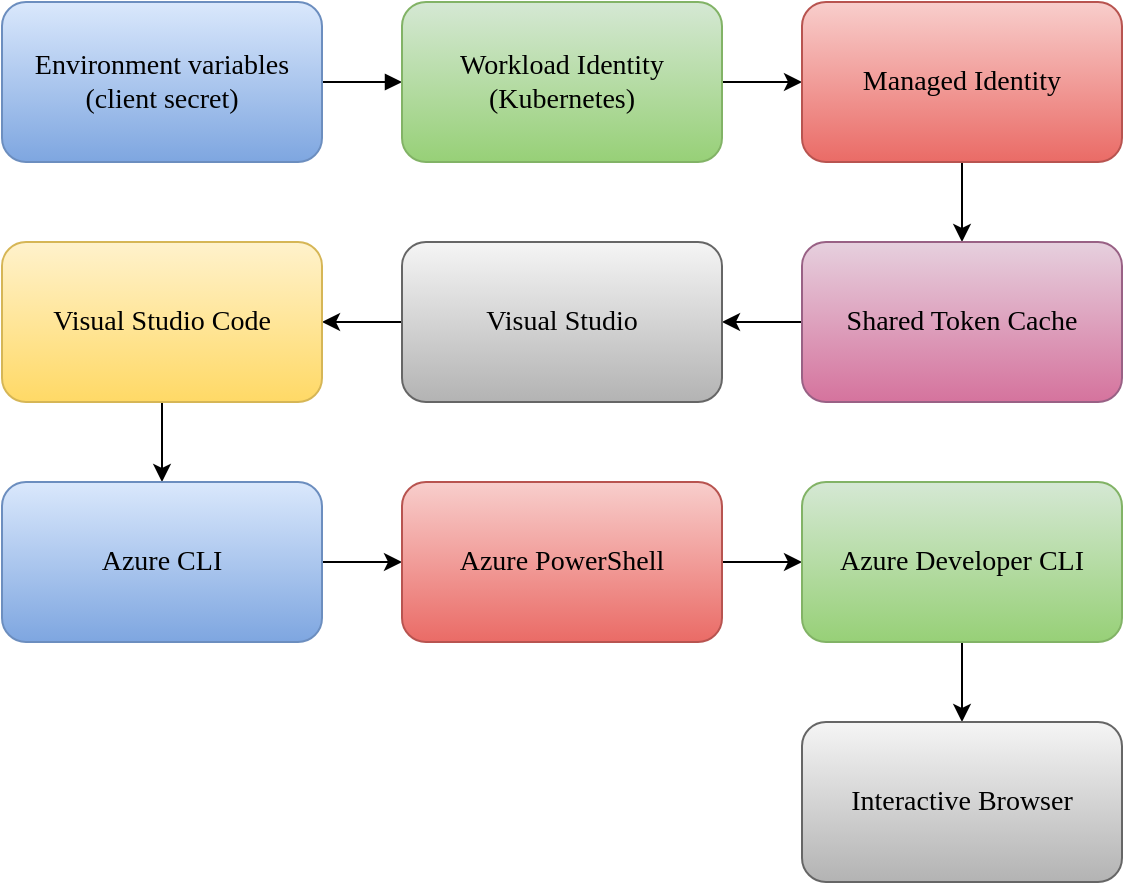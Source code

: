<mxfile version="24.7.16">
  <diagram name="Page-1" id="LmDqdwV3p4tGnduGnlLP">
    <mxGraphModel dx="1232" dy="1183" grid="1" gridSize="10" guides="1" tooltips="1" connect="1" arrows="1" fold="1" page="1" pageScale="1" pageWidth="1169" pageHeight="827" math="0" shadow="0">
      <root>
        <mxCell id="0" />
        <mxCell id="1" parent="0" />
        <mxCell id="z6u3Nq3AvBNvkX0ESJgC-3" style="edgeStyle=orthogonalEdgeStyle;rounded=0;orthogonalLoop=1;jettySize=auto;html=1;endArrow=block;endFill=1;" edge="1" parent="1" source="z6u3Nq3AvBNvkX0ESJgC-1" target="z6u3Nq3AvBNvkX0ESJgC-2">
          <mxGeometry relative="1" as="geometry" />
        </mxCell>
        <mxCell id="z6u3Nq3AvBNvkX0ESJgC-1" value="Environment variables&lt;div&gt;(client secret)&lt;/div&gt;" style="rounded=1;whiteSpace=wrap;html=1;fillColor=#dae8fc;strokeColor=#6c8ebf;fontFamily=Tahoma;fontSize=14;gradientColor=#7ea6e0;" vertex="1" parent="1">
          <mxGeometry x="160" y="120" width="160" height="80" as="geometry" />
        </mxCell>
        <mxCell id="z6u3Nq3AvBNvkX0ESJgC-5" style="edgeStyle=orthogonalEdgeStyle;rounded=0;orthogonalLoop=1;jettySize=auto;html=1;" edge="1" parent="1" source="z6u3Nq3AvBNvkX0ESJgC-2" target="z6u3Nq3AvBNvkX0ESJgC-4">
          <mxGeometry relative="1" as="geometry" />
        </mxCell>
        <mxCell id="z6u3Nq3AvBNvkX0ESJgC-2" value="Workload Identity&lt;div&gt;(Kubernetes)&lt;/div&gt;" style="rounded=1;whiteSpace=wrap;html=1;fillColor=#d5e8d4;strokeColor=#82b366;fontFamily=Tahoma;fontSize=14;gradientColor=#97d077;" vertex="1" parent="1">
          <mxGeometry x="360" y="120" width="160" height="80" as="geometry" />
        </mxCell>
        <mxCell id="z6u3Nq3AvBNvkX0ESJgC-13" style="edgeStyle=orthogonalEdgeStyle;rounded=0;orthogonalLoop=1;jettySize=auto;html=1;entryX=0.5;entryY=0;entryDx=0;entryDy=0;" edge="1" parent="1" source="z6u3Nq3AvBNvkX0ESJgC-4" target="z6u3Nq3AvBNvkX0ESJgC-7">
          <mxGeometry relative="1" as="geometry" />
        </mxCell>
        <mxCell id="z6u3Nq3AvBNvkX0ESJgC-4" value="Managed Identity" style="rounded=1;whiteSpace=wrap;html=1;fillColor=#f8cecc;strokeColor=#b85450;fontFamily=Tahoma;fontSize=14;gradientColor=#ea6b66;" vertex="1" parent="1">
          <mxGeometry x="560" y="120" width="160" height="80" as="geometry" />
        </mxCell>
        <mxCell id="z6u3Nq3AvBNvkX0ESJgC-15" style="edgeStyle=orthogonalEdgeStyle;rounded=0;orthogonalLoop=1;jettySize=auto;html=1;entryX=1;entryY=0.5;entryDx=0;entryDy=0;" edge="1" parent="1" source="z6u3Nq3AvBNvkX0ESJgC-7" target="z6u3Nq3AvBNvkX0ESJgC-8">
          <mxGeometry relative="1" as="geometry" />
        </mxCell>
        <mxCell id="z6u3Nq3AvBNvkX0ESJgC-7" value="Shared Token Cache" style="rounded=1;whiteSpace=wrap;html=1;fillColor=#e6d0de;strokeColor=#996185;fontFamily=Tahoma;fontSize=14;gradientColor=#d5739d;" vertex="1" parent="1">
          <mxGeometry x="560" y="240" width="160" height="80" as="geometry" />
        </mxCell>
        <mxCell id="z6u3Nq3AvBNvkX0ESJgC-16" style="edgeStyle=orthogonalEdgeStyle;rounded=0;orthogonalLoop=1;jettySize=auto;html=1;entryX=1;entryY=0.5;entryDx=0;entryDy=0;" edge="1" parent="1" source="z6u3Nq3AvBNvkX0ESJgC-8" target="z6u3Nq3AvBNvkX0ESJgC-9">
          <mxGeometry relative="1" as="geometry" />
        </mxCell>
        <mxCell id="z6u3Nq3AvBNvkX0ESJgC-8" value="Visual Studio" style="rounded=1;whiteSpace=wrap;html=1;fillColor=#f5f5f5;strokeColor=#666666;fontFamily=Tahoma;fontSize=14;gradientColor=#b3b3b3;" vertex="1" parent="1">
          <mxGeometry x="360" y="240" width="160" height="80" as="geometry" />
        </mxCell>
        <mxCell id="z6u3Nq3AvBNvkX0ESJgC-17" style="edgeStyle=orthogonalEdgeStyle;rounded=0;orthogonalLoop=1;jettySize=auto;html=1;entryX=0.5;entryY=0;entryDx=0;entryDy=0;" edge="1" parent="1" source="z6u3Nq3AvBNvkX0ESJgC-9" target="z6u3Nq3AvBNvkX0ESJgC-10">
          <mxGeometry relative="1" as="geometry" />
        </mxCell>
        <mxCell id="z6u3Nq3AvBNvkX0ESJgC-9" value="Visual Studio Code" style="rounded=1;whiteSpace=wrap;html=1;fontFamily=Tahoma;fontSize=14;fillColor=#fff2cc;gradientColor=#ffd966;strokeColor=#d6b656;" vertex="1" parent="1">
          <mxGeometry x="160" y="240" width="160" height="80" as="geometry" />
        </mxCell>
        <mxCell id="z6u3Nq3AvBNvkX0ESJgC-18" style="edgeStyle=orthogonalEdgeStyle;rounded=0;orthogonalLoop=1;jettySize=auto;html=1;entryX=0;entryY=0.5;entryDx=0;entryDy=0;" edge="1" parent="1" source="z6u3Nq3AvBNvkX0ESJgC-10" target="z6u3Nq3AvBNvkX0ESJgC-11">
          <mxGeometry relative="1" as="geometry" />
        </mxCell>
        <mxCell id="z6u3Nq3AvBNvkX0ESJgC-10" value="Azure CLI" style="rounded=1;whiteSpace=wrap;html=1;fillColor=#dae8fc;strokeColor=#6c8ebf;fontFamily=Tahoma;fontSize=14;gradientColor=#7ea6e0;" vertex="1" parent="1">
          <mxGeometry x="160" y="360" width="160" height="80" as="geometry" />
        </mxCell>
        <mxCell id="z6u3Nq3AvBNvkX0ESJgC-19" style="edgeStyle=orthogonalEdgeStyle;rounded=0;orthogonalLoop=1;jettySize=auto;html=1;entryX=0;entryY=0.5;entryDx=0;entryDy=0;" edge="1" parent="1" source="z6u3Nq3AvBNvkX0ESJgC-11" target="z6u3Nq3AvBNvkX0ESJgC-12">
          <mxGeometry relative="1" as="geometry" />
        </mxCell>
        <mxCell id="z6u3Nq3AvBNvkX0ESJgC-11" value="Azure PowerShell" style="rounded=1;whiteSpace=wrap;html=1;fillColor=#f8cecc;strokeColor=#b85450;fontFamily=Tahoma;fontSize=14;gradientColor=#ea6b66;" vertex="1" parent="1">
          <mxGeometry x="360" y="360" width="160" height="80" as="geometry" />
        </mxCell>
        <mxCell id="z6u3Nq3AvBNvkX0ESJgC-21" style="edgeStyle=orthogonalEdgeStyle;rounded=0;orthogonalLoop=1;jettySize=auto;html=1;entryX=0.5;entryY=0;entryDx=0;entryDy=0;" edge="1" parent="1" source="z6u3Nq3AvBNvkX0ESJgC-12" target="z6u3Nq3AvBNvkX0ESJgC-20">
          <mxGeometry relative="1" as="geometry" />
        </mxCell>
        <mxCell id="z6u3Nq3AvBNvkX0ESJgC-12" value="Azure Developer CLI" style="rounded=1;whiteSpace=wrap;html=1;fillColor=#d5e8d4;strokeColor=#82b366;fontFamily=Tahoma;fontSize=14;gradientColor=#97d077;" vertex="1" parent="1">
          <mxGeometry x="560" y="360" width="160" height="80" as="geometry" />
        </mxCell>
        <mxCell id="z6u3Nq3AvBNvkX0ESJgC-20" value="Interactive Browser" style="rounded=1;whiteSpace=wrap;html=1;fillColor=#f5f5f5;strokeColor=#666666;fontFamily=Tahoma;fontSize=14;gradientColor=#b3b3b3;" vertex="1" parent="1">
          <mxGeometry x="560" y="480" width="160" height="80" as="geometry" />
        </mxCell>
      </root>
    </mxGraphModel>
  </diagram>
</mxfile>
